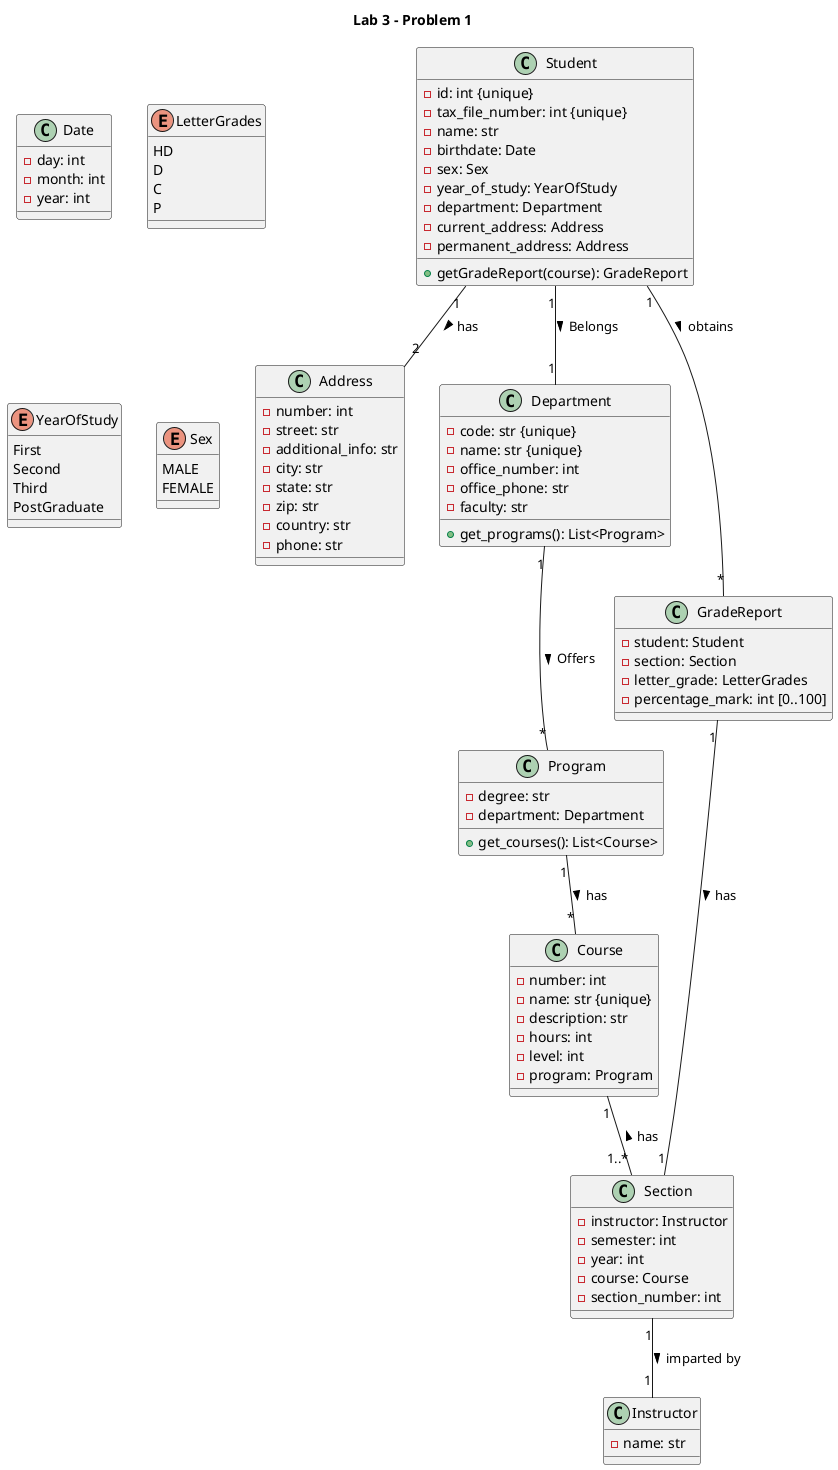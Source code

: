 @startuml

title Lab 3 - Problem 1

class Student {
    - id: int {unique}
    - tax_file_number: int {unique}
    - name: str
    - birthdate: Date
    - sex: Sex
    - year_of_study: YearOfStudy
    - department: Department
    - current_address: Address
    - permanent_address: Address
    + getGradeReport(course): GradeReport
}

class Date {
    - day: int
    - month: int
    - year: int
}

class Address {
    - number: int 
    - street: str
    - additional_info: str
    - city: str
    - state: str
    - zip: str
    - country: str
    - phone: str
}

class Department {
    - code: str {unique}
    - name: str {unique}
    - office_number: int
    - office_phone: str
    - faculty: str
    + get_programs(): List<Program>
}

class Program {
    - degree: str
    - department: Department
    + get_courses(): List<Course>
}

class Course{
    - number: int
    - name: str {unique}
    - description: str
    - hours: int
    - level: int
    - program: Program
}

class Section {
    - instructor: Instructor
    - semester: int
    - year: int
    - course: Course
    - section_number: int
}

class Instructor{
    - name: str
}

class GradeReport{
    - student: Student
    - section: Section
    - letter_grade: LetterGrades
    - percentage_mark: int [0..100]
}

enum LetterGrades{
    HD
    D
    C
    P
}

enum YearOfStudy {
    First
    Second
    Third
    PostGraduate
}

enum Sex {
    MALE
    FEMALE
}

Student "1" -down- "2" Address: has >
Student "1" -down- "1" Department: Belongs >
Department "1" -down- "*" Program: Offers >
Program "1" -- "*" Course : has >
Section "1"  -down- "1" Instructor: imparted by >
Course "1" -- "1..*" Section : has <
Student "1" -- "*" GradeReport: obtains >
GradeReport "1" -- "1" Section: has >
@enduml